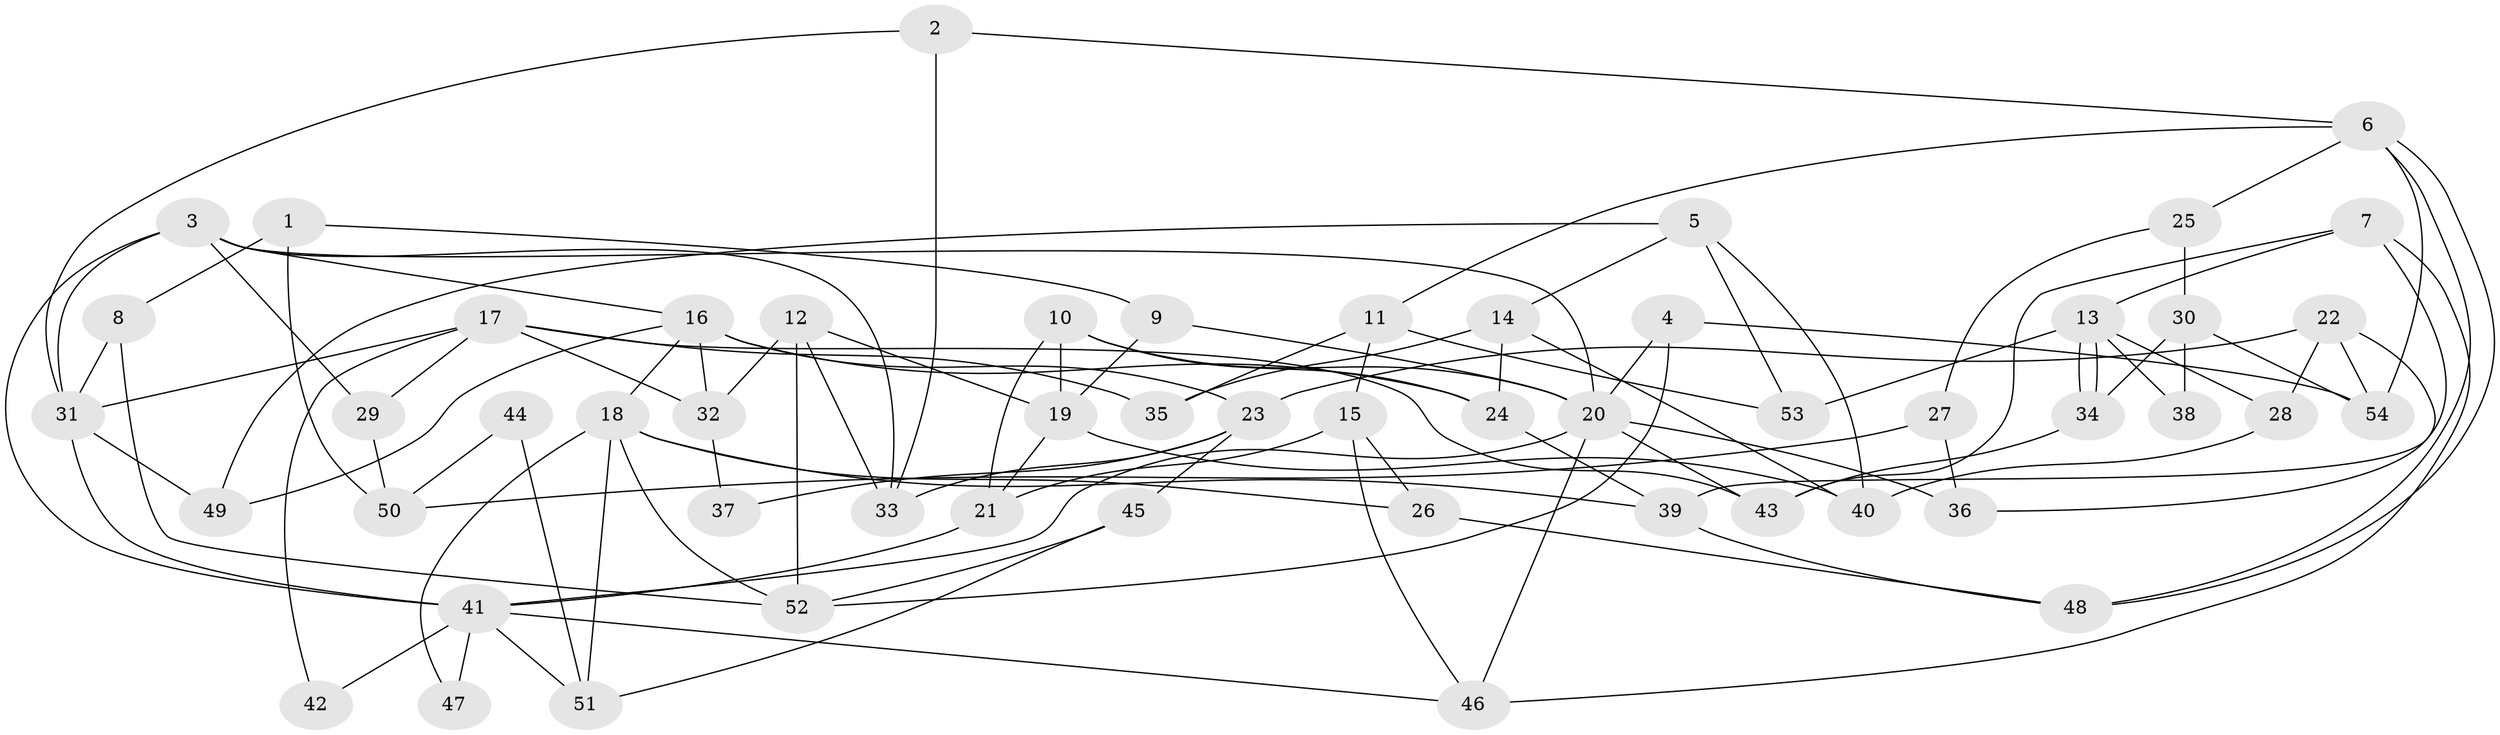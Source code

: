 // Generated by graph-tools (version 1.1) at 2025/02/03/09/25 03:02:15]
// undirected, 54 vertices, 108 edges
graph export_dot {
graph [start="1"]
  node [color=gray90,style=filled];
  1;
  2;
  3;
  4;
  5;
  6;
  7;
  8;
  9;
  10;
  11;
  12;
  13;
  14;
  15;
  16;
  17;
  18;
  19;
  20;
  21;
  22;
  23;
  24;
  25;
  26;
  27;
  28;
  29;
  30;
  31;
  32;
  33;
  34;
  35;
  36;
  37;
  38;
  39;
  40;
  41;
  42;
  43;
  44;
  45;
  46;
  47;
  48;
  49;
  50;
  51;
  52;
  53;
  54;
  1 -- 9;
  1 -- 8;
  1 -- 50;
  2 -- 33;
  2 -- 6;
  2 -- 31;
  3 -- 29;
  3 -- 41;
  3 -- 16;
  3 -- 20;
  3 -- 31;
  3 -- 33;
  4 -- 20;
  4 -- 52;
  4 -- 54;
  5 -- 49;
  5 -- 40;
  5 -- 14;
  5 -- 53;
  6 -- 48;
  6 -- 48;
  6 -- 11;
  6 -- 25;
  6 -- 54;
  7 -- 43;
  7 -- 39;
  7 -- 13;
  7 -- 46;
  8 -- 52;
  8 -- 31;
  9 -- 19;
  9 -- 20;
  10 -- 20;
  10 -- 21;
  10 -- 19;
  10 -- 24;
  11 -- 53;
  11 -- 15;
  11 -- 35;
  12 -- 32;
  12 -- 33;
  12 -- 19;
  12 -- 52;
  13 -- 34;
  13 -- 34;
  13 -- 28;
  13 -- 38;
  13 -- 53;
  14 -- 24;
  14 -- 35;
  14 -- 40;
  15 -- 21;
  15 -- 46;
  15 -- 26;
  16 -- 18;
  16 -- 23;
  16 -- 24;
  16 -- 32;
  16 -- 49;
  17 -- 35;
  17 -- 31;
  17 -- 29;
  17 -- 32;
  17 -- 42;
  17 -- 43;
  18 -- 51;
  18 -- 26;
  18 -- 39;
  18 -- 47;
  18 -- 52;
  19 -- 21;
  19 -- 40;
  20 -- 41;
  20 -- 36;
  20 -- 43;
  20 -- 46;
  21 -- 41;
  22 -- 54;
  22 -- 28;
  22 -- 23;
  22 -- 36;
  23 -- 33;
  23 -- 37;
  23 -- 45;
  24 -- 39;
  25 -- 30;
  25 -- 27;
  26 -- 48;
  27 -- 36;
  27 -- 50;
  28 -- 40;
  29 -- 50;
  30 -- 34;
  30 -- 54;
  30 -- 38;
  31 -- 41;
  31 -- 49;
  32 -- 37;
  34 -- 43;
  39 -- 48;
  41 -- 46;
  41 -- 42;
  41 -- 47;
  41 -- 51;
  44 -- 50;
  44 -- 51;
  45 -- 52;
  45 -- 51;
}
